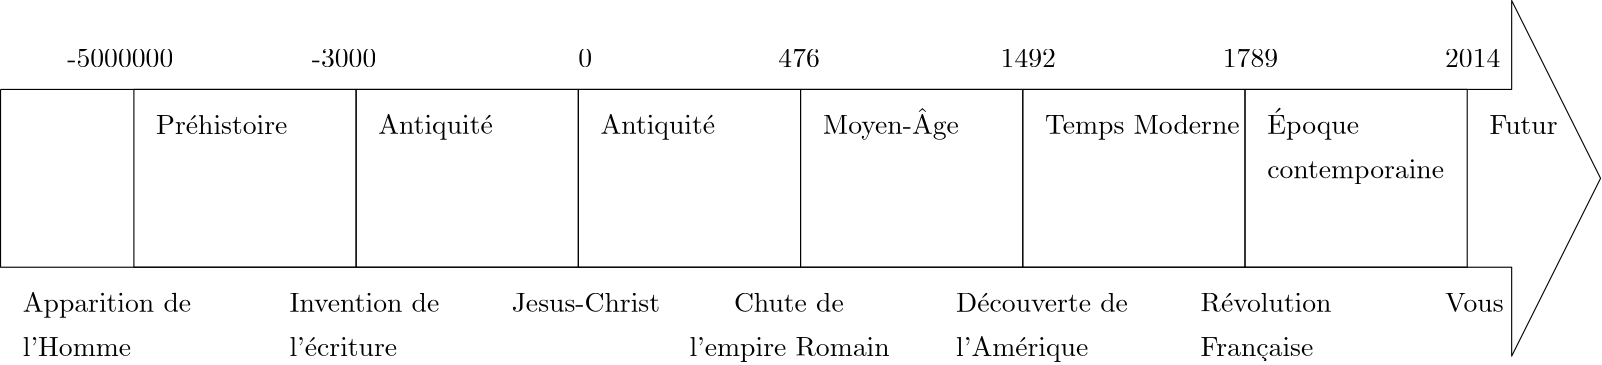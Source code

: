 <?xml version="1.0"?>
<!DOCTYPE ipe SYSTEM "ipe.dtd">
<ipe version="70005" creator="Ipe 7.1.3">
<info created="D:20140408212929" modified="D:20140408212929"/>
<ipestyle name="basic">
<symbol name="arrow/arc(spx)">
<path stroke="sym-stroke" fill="sym-stroke" pen="sym-pen">
0 0 m
-1 0.333 l
-1 -0.333 l
h
</path>
</symbol>
<symbol name="arrow/farc(spx)">
<path stroke="sym-stroke" fill="white" pen="sym-pen">
0 0 m
-1 0.333 l
-1 -0.333 l
h
</path>
</symbol>
<symbol name="mark/circle(sx)" transformations="translations">
<path fill="sym-stroke">
0.6 0 0 0.6 0 0 e
0.4 0 0 0.4 0 0 e
</path>
</symbol>
<symbol name="mark/disk(sx)" transformations="translations">
<path fill="sym-stroke">
0.6 0 0 0.6 0 0 e
</path>
</symbol>
<symbol name="mark/fdisk(sfx)" transformations="translations">
<group>
<path fill="sym-fill">
0.5 0 0 0.5 0 0 e
</path>
<path fill="sym-stroke" fillrule="eofill">
0.6 0 0 0.6 0 0 e
0.4 0 0 0.4 0 0 e
</path>
</group>
</symbol>
<symbol name="mark/box(sx)" transformations="translations">
<path fill="sym-stroke" fillrule="eofill">
-0.6 -0.6 m
0.6 -0.6 l
0.6 0.6 l
-0.6 0.6 l
h
-0.4 -0.4 m
0.4 -0.4 l
0.4 0.4 l
-0.4 0.4 l
h
</path>
</symbol>
<symbol name="mark/square(sx)" transformations="translations">
<path fill="sym-stroke">
-0.6 -0.6 m
0.6 -0.6 l
0.6 0.6 l
-0.6 0.6 l
h
</path>
</symbol>
<symbol name="mark/fsquare(sfx)" transformations="translations">
<group>
<path fill="sym-fill">
-0.5 -0.5 m
0.5 -0.5 l
0.5 0.5 l
-0.5 0.5 l
h
</path>
<path fill="sym-stroke" fillrule="eofill">
-0.6 -0.6 m
0.6 -0.6 l
0.6 0.6 l
-0.6 0.6 l
h
-0.4 -0.4 m
0.4 -0.4 l
0.4 0.4 l
-0.4 0.4 l
h
</path>
</group>
</symbol>
<symbol name="mark/cross(sx)" transformations="translations">
<group>
<path fill="sym-stroke">
-0.43 -0.57 m
0.57 0.43 l
0.43 0.57 l
-0.57 -0.43 l
h
</path>
<path fill="sym-stroke">
-0.43 0.57 m
0.57 -0.43 l
0.43 -0.57 l
-0.57 0.43 l
h
</path>
</group>
</symbol>
<symbol name="arrow/fnormal(spx)">
<path stroke="sym-stroke" fill="white" pen="sym-pen">
0 0 m
-1 0.333 l
-1 -0.333 l
h
</path>
</symbol>
<symbol name="arrow/pointed(spx)">
<path stroke="sym-stroke" fill="sym-stroke" pen="sym-pen">
0 0 m
-1 0.333 l
-0.8 0 l
-1 -0.333 l
h
</path>
</symbol>
<symbol name="arrow/fpointed(spx)">
<path stroke="sym-stroke" fill="white" pen="sym-pen">
0 0 m
-1 0.333 l
-0.8 0 l
-1 -0.333 l
h
</path>
</symbol>
<symbol name="arrow/linear(spx)">
<path stroke="sym-stroke" pen="sym-pen">
-1 0.333 m
0 0 l
-1 -0.333 l
</path>
</symbol>
<symbol name="arrow/fdouble(spx)">
<path stroke="sym-stroke" fill="white" pen="sym-pen">
0 0 m
-1 0.333 l
-1 -0.333 l
h
-1 0 m
-2 0.333 l
-2 -0.333 l
h
</path>
</symbol>
<symbol name="arrow/double(spx)">
<path stroke="sym-stroke" fill="sym-stroke" pen="sym-pen">
0 0 m
-1 0.333 l
-1 -0.333 l
h
-1 0 m
-2 0.333 l
-2 -0.333 l
h
</path>
</symbol>
<pen name="heavier" value="0.8"/>
<pen name="fat" value="1.2"/>
<pen name="ultrafat" value="2"/>
<symbolsize name="large" value="5"/>
<symbolsize name="small" value="2"/>
<symbolsize name="tiny" value="1.1"/>
<arrowsize name="large" value="10"/>
<arrowsize name="small" value="5"/>
<arrowsize name="tiny" value="3"/>
<color name="red" value="1 0 0"/>
<color name="green" value="0 1 0"/>
<color name="blue" value="0 0 1"/>
<color name="yellow" value="1 1 0"/>
<color name="orange" value="1 0.647 0"/>
<color name="gold" value="1 0.843 0"/>
<color name="purple" value="0.627 0.125 0.941"/>
<color name="gray" value="0.745"/>
<color name="brown" value="0.647 0.165 0.165"/>
<color name="navy" value="0 0 0.502"/>
<color name="pink" value="1 0.753 0.796"/>
<color name="seagreen" value="0.18 0.545 0.341"/>
<color name="turquoise" value="0.251 0.878 0.816"/>
<color name="violet" value="0.933 0.51 0.933"/>
<color name="darkblue" value="0 0 0.545"/>
<color name="darkcyan" value="0 0.545 0.545"/>
<color name="darkgray" value="0.663"/>
<color name="darkgreen" value="0 0.392 0"/>
<color name="darkmagenta" value="0.545 0 0.545"/>
<color name="darkorange" value="1 0.549 0"/>
<color name="darkred" value="0.545 0 0"/>
<color name="lightblue" value="0.678 0.847 0.902"/>
<color name="lightcyan" value="0.878 1 1"/>
<color name="lightgray" value="0.827"/>
<color name="lightgreen" value="0.565 0.933 0.565"/>
<color name="lightyellow" value="1 1 0.878"/>
<dashstyle name="dashed" value="[4] 0"/>
<dashstyle name="dotted" value="[1 3] 0"/>
<dashstyle name="dash dotted" value="[4 2 1 2] 0"/>
<dashstyle name="dash dot dotted" value="[4 2 1 2 1 2] 0"/>
<textsize name="large" value="\large"/>
<textsize name="Large" value="\Large"/>
<textsize name="LARGE" value="\LARGE"/>
<textsize name="huge" value="\huge"/>
<textsize name="Huge" value="\Huge"/>
<textsize name="small" value="\small"/>
<textsize name="footnote" value="\footnotesize"/>
<textsize name="tiny" value="\tiny"/>
<textstyle name="center" begin="\begin{center}" end="\end{center}"/>
<textstyle name="itemize" begin="\begin{itemize}" end="\end{itemize}"/>
<textstyle name="item" begin="\begin{itemize}\item{}" end="\end{itemize}"/>
<gridsize name="4 pts" value="4"/>
<gridsize name="8 pts (~3 mm)" value="8"/>
<gridsize name="16 pts (~6 mm)" value="16"/>
<gridsize name="32 pts (~12 mm)" value="32"/>
<gridsize name="10 pts (~3.5 mm)" value="10"/>
<gridsize name="20 pts (~7 mm)" value="20"/>
<gridsize name="14 pts (~5 mm)" value="14"/>
<gridsize name="28 pts (~10 mm)" value="28"/>
<gridsize name="56 pts (~20 mm)" value="56"/>
<anglesize name="90 deg" value="90"/>
<anglesize name="60 deg" value="60"/>
<anglesize name="45 deg" value="45"/>
<anglesize name="30 deg" value="30"/>
<anglesize name="22.5 deg" value="22.5"/>
<tiling name="falling" angle="-60" step="4" width="1"/>
<tiling name="rising" angle="30" step="4" width="1"/>
</ipestyle>
<page>
<layer name="alpha"/>
<view layers="alpha" active="alpha"/>
<text layer="alpha" matrix="1 0 0 1 8 -8" transformations="translations" pos="16 784" stroke="black" type="label" width="38.19" height="6.42" depth="0" valign="baseline">-5000000</text>
<text transformations="translations" pos="112 776" stroke="black" type="label" width="23.246" height="6.42" depth="0" valign="baseline">-3000</text>
<text matrix="1 0 0 1 8 0" transformations="translations" pos="200 776" stroke="black" type="label" width="4.981" height="6.42" depth="0" valign="baseline">0</text>
<text matrix="1 0 0 1 -8 0" transformations="translations" pos="288 776" stroke="black" type="label" width="14.944" height="6.42" depth="0" valign="baseline">476</text>
<text transformations="translations" pos="360 776" stroke="black" type="label" width="23.246" height="6.42" depth="0" valign="baseline">1492
</text>
<text transformations="translations" pos="440 776" stroke="black" type="label" width="19.925" height="6.42" depth="0" valign="baseline">1789</text>
<text matrix="1 0 0 1 -8 0" transformations="translations" pos="528 776" stroke="black" type="label" width="23.246" height="6.42" depth="0" valign="baseline">2014
</text>
<text transformations="translations" pos="56 752" stroke="black" type="label" width="47.295" height="6.918" depth="0" valign="baseline">Pr\&apos;{e}histoire</text>
<text transformations="translations" pos="136 752" stroke="black" type="label" width="41.234" height="6.926" depth="1.93" valign="baseline">Antiquit\&apos;{e}</text>
<text transformations="translations" pos="216 752" stroke="black" type="label" width="41.234" height="6.926" depth="1.93" valign="baseline">Antiquit\&apos;{e}</text>
<text transformations="translations" pos="296 752" stroke="black" type="label" width="48.983" height="9.444" depth="1.93" valign="baseline">Moyen-\^{A}ge</text>
<text transformations="translations" pos="376 752" stroke="black" type="label" width="70.098" height="6.926" depth="1.93" valign="baseline">Temps Moderne</text>
<text transformations="translations" pos="456 752" stroke="black" type="label" width="33.071" height="9.444" depth="1.93" valign="baseline">\&apos;{E}poque</text>
<text transformations="translations" pos="456 736" stroke="black" type="label" width="63.678" height="6.661" depth="1.93" valign="baseline">contemporaine</text>
<text transformations="translations" pos="536 752" stroke="black" type="label" width="24.519" height="6.808" depth="0" valign="baseline">Futur</text>
<path stroke="black">
0 768 m
544 768 l
544 800 l
576 736 l
544 672 l
544 704 l
0 704 l
0 768 l
</path>
<path stroke="black">
48 768 m
48 704 l
128 704 l
128 768 l
h
</path>
<path stroke="black">
128 768 m
128 704 l
208 704 l
208 768 l
h
</path>
<path stroke="black">
208 768 m
208 704 l
288 704 l
288 768 l
h
</path>
<path stroke="black">
288 768 m
288 704 l
368 704 l
368 768 l
h
</path>
<path stroke="black">
368 768 m
368 704 l
448 704 l
448 768 l
h
</path>
<path stroke="black">
448 768 m
448 704 l
528 704 l
528 768 l
h
</path>
<text matrix="1 0 0 1 -24 0" transformations="translations" pos="32 688" stroke="black" type="label" width="60.634" height="6.926" depth="1.93" valign="baseline">Apparition de</text>
<text matrix="1 0 0 1 8 0" transformations="translations" pos="0 672" stroke="black" type="label" width="39.02" height="6.918" depth="0" valign="baseline">l&apos;Homme</text>
<text transformations="translations" pos="104 688" stroke="black" type="label" width="53.964" height="6.918" depth="0" valign="baseline">Invention de</text>
<text transformations="translations" pos="104 672" stroke="black" type="label" width="38.799" height="6.918" depth="0" valign="baseline">l&apos;\&apos;{e}criture</text>
<text matrix="1 0 0 1 -16 0" transformations="translations" pos="200 688" stroke="black" type="label" width="53.466" height="6.918" depth="0" valign="baseline">Jesus-Christ</text>
<text transformations="translations" pos="264 688" stroke="black" type="label" width="39.574" height="6.918" depth="0" valign="baseline">Chute de</text>
<text transformations="translations" pos="248 672" stroke="black" type="label" width="72.119" height="6.926" depth="1.93" valign="baseline">l&apos;empire Romain</text>
<text transformations="translations" pos="344 688" stroke="black" type="label" width="61.879" height="6.918" depth="0" valign="baseline">D\&apos;{e}couverte de</text>
<text transformations="translations" pos="344 672" stroke="black" type="label" width="47.627" height="6.926" depth="1.93" valign="baseline"> l&apos;Am\&apos;{e}rique</text>
<text transformations="translations" pos="432 688" stroke="black" type="label" width="47.184" height="6.918" depth="0" valign="baseline">R\&apos;{e}volution</text>
<text transformations="translations" pos="432 672" stroke="black" type="label" width="40.626" height="6.813" depth="1.69" valign="baseline">Fran\c{c}aise</text>
<text transformations="translations" pos="520 688" stroke="black" type="label" width="21.088" height="6.808" depth="0" valign="baseline">Vous</text>
</page>
</ipe>
